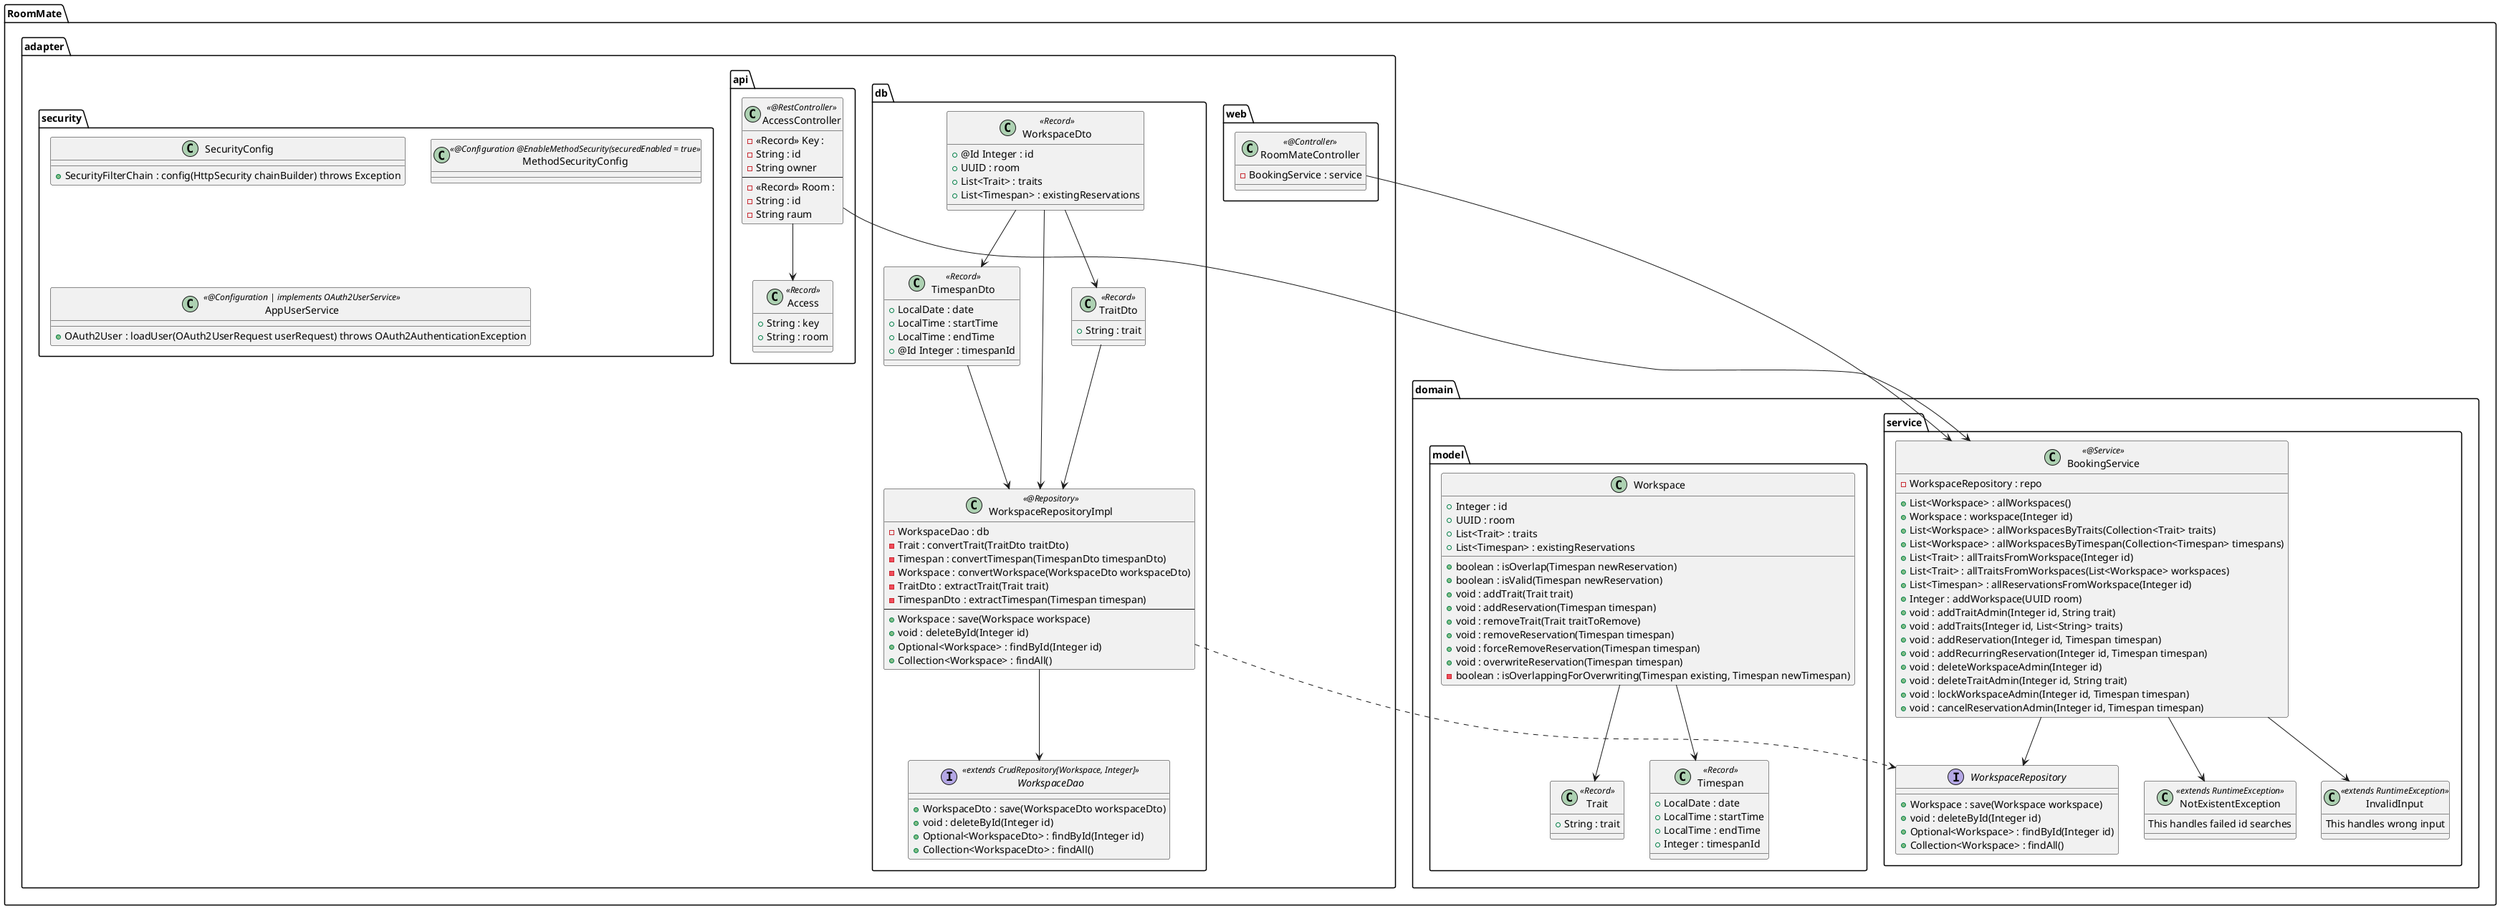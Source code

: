@startuml
'https://plantuml.com/class-diagram

package RoomMate{


package adapter{

    package web{

        class RoomMateController << @Controller >> {
            - BookingService : service
        }

    }

    package db{

        class WorkspaceRepositoryImpl <<@Repository>> {
            - WorkspaceDao : db
            - Trait : convertTrait(TraitDto traitDto)
            - Timespan : convertTimespan(TimespanDto timespanDto)
            - Workspace : convertWorkspace(WorkspaceDto workspaceDto)
            - TraitDto : extractTrait(Trait trait)
            - TimespanDto : extractTimespan(Timespan timespan)
            --
            + Workspace : save(Workspace workspace)
            + void : deleteById(Integer id)
            + Optional<Workspace> : findById(Integer id)
            + Collection<Workspace> : findAll()
        }
        interface WorkspaceDao << extends CrudRepository[Workspace, Integer] >>{
            + WorkspaceDto : save(WorkspaceDto workspaceDto)
            + void : deleteById(Integer id)
            + Optional<WorkspaceDto> : findById(Integer id)
            + Collection<WorkspaceDto> : findAll()
        }
'        class RoomDto << Record >> {
'            - UUID: uuid
'            - @Id Integer : id
'            - String : name
'        }
        class TraitDto << Record >> {
            + String : trait
        }
        class TimespanDto << Record >> {
            + LocalDate : date
            + LocalTime : startTime
            + LocalTime : endTime
            + @Id Integer : timespanId
        }
        class WorkspaceDto << Record >> {
            + @Id Integer : id
            + UUID : room
            + List<Trait> : traits
            + List<Timespan> : existingReservations
        }

    }

    package api{

        class Access << Record >> {
            + String : key
            + String : room
        }
        class AccessController << @RestController >> {
            - << Record >> Key :
                - String : id
                - String owner
            --
            - << Record >> Room :
                - String : id
                - String raum
        }

    }

    package security{

        class SecurityConfig{
            + SecurityFilterChain : config(HttpSecurity chainBuilder) throws Exception
        }
        class MethodSecurityConfig << @Configuration @EnableMethodSecurity(securedEnabled = true >> {}
        class AppUserService << @Configuration | implements OAuth2UserService >> {
            + OAuth2User : loadUser(OAuth2UserRequest userRequest) throws OAuth2AuthenticationException
        }

    }

}

package domain{

    package service{

        interface WorkspaceRepository{
            + Workspace : save(Workspace workspace)
            + void : deleteById(Integer id)
            + Optional<Workspace> : findById(Integer id)
            + Collection<Workspace> : findAll()
        }
        class BookingService <<@Service>> {
            - WorkspaceRepository : repo
            + List<Workspace> : allWorkspaces()
            + Workspace : workspace(Integer id)
            + List<Workspace> : allWorkspacesByTraits(Collection<Trait> traits)
            + List<Workspace> : allWorkspacesByTimespan(Collection<Timespan> timespans)
            + List<Trait> : allTraitsFromWorkspace(Integer id)
            + List<Trait> : allTraitsFromWorkspaces(List<Workspace> workspaces)
            + List<Timespan> : allReservationsFromWorkspace(Integer id)
            + Integer : addWorkspace(UUID room)
            + void : addTraitAdmin(Integer id, String trait)
            + void : addTraits(Integer id, List<String> traits)
            + void : addReservation(Integer id, Timespan timespan)
            + void : addRecurringReservation(Integer id, Timespan timespan)
            + void : deleteWorkspaceAdmin(Integer id)
            + void : deleteTraitAdmin(Integer id, String trait)
            + void : lockWorkspaceAdmin(Integer id, Timespan timespan)
            + void : cancelReservationAdmin(Integer id, Timespan timespan)
        }
        class NotExistentException << extends RuntimeException >> {
            This handles failed id searches
        }
        class InvalidInput << extends RuntimeException >> {
            This handles wrong input
        }

    }

    package model{

'        class Room{
'            - Integer : id
'            - UUID : uuid
'            - String : name
'        }
        class Trait << Record >> {
            + String : trait
        }
        class Timespan << Record >> {
            + LocalDate : date
            + LocalTime : startTime
            + LocalTime : endTime
            + Integer : timespanId
        }
        class Workspace{
            + Integer : id
            + UUID : room
            + List<Trait> : traits
            + List<Timespan> : existingReservations
            + boolean : isOverlap(Timespan newReservation)
            + boolean : isValid(Timespan newReservation)
            + void : addTrait(Trait trait)
            + void : addReservation(Timespan timespan)
            + void : removeTrait(Trait traitToRemove)
            + void : removeReservation(Timespan timespan)
            + void : forceRemoveReservation(Timespan timespan)
            + void : overwriteReservation(Timespan timespan)
            - boolean : isOverlappingForOverwriting(Timespan existing, Timespan newTimespan)
'            + void : roomDtoTransfer(RoomDto dto)
'            + void : traitDtoTransfer(TraitDto dto)
'            + void : timespanDtoTransfer(TimespanDto dto)
'            + void : workspaceDtoTransfer(WorkspaceDto dto)
        }

    }

}

'Adapter - api
AccessController --> BookingService
AccessController --> Access


'Adapter - web
RoomMateController --> BookingService


'Adapter - db
WorkspaceRepositoryImpl ..> WorkspaceRepository
WorkspaceRepositoryImpl --> WorkspaceDao

WorkspaceDto --> TraitDto
WorkspaceDto --> TimespanDto

'RoomDto --> WorkspaceRepositoryImpl
TraitDto --> WorkspaceRepositoryImpl
TimespanDto --> WorkspaceRepositoryImpl
WorkspaceDto --> WorkspaceRepositoryImpl


'Domain - Application Service
BookingService --> WorkspaceRepository
BookingService --> NotExistentException
BookingService --> InvalidInput


'Domain - Model
'Workspace --> Room
Workspace --> Trait
Workspace --> Timespan

}

@enduml